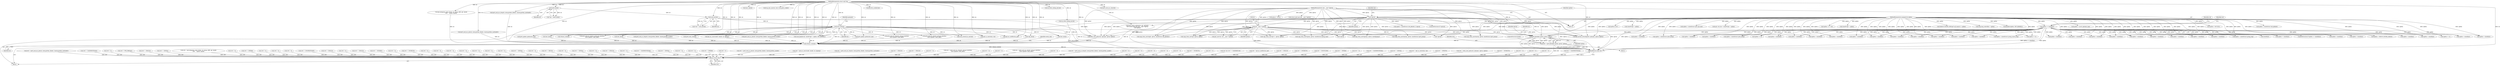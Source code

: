 digraph "0_linux_45f6fad84cc305103b28d73482b344d7f5b76f39_11@pointer" {
"1001876" [label="(Call,ipv6_flowlabel_opt(sk, optval, optlen))"];
"1000187" [label="(Call,lock_sock(sk))"];
"1000129" [label="(Call,sock_net(sk))"];
"1000124" [label="(Call,inet6_sk(sk))"];
"1000115" [label="(MethodParameterIn,struct sock *sk)"];
"1000144" [label="(Call,!optval)"];
"1000118" [label="(MethodParameterIn,char __user *optval)"];
"1000160" [label="(Call,(int __user *) optval)"];
"1000152" [label="(Call,optlen >= sizeof(int))"];
"1000119" [label="(MethodParameterIn,unsigned int optlen)"];
"1001874" [label="(Call,retv = ipv6_flowlabel_opt(sk, optval, optlen))"];
"1002054" [label="(Return,return retv;)"];
"1002049" [label="(Call,release_sock(sk))"];
"1001471" [label="(Call,ipv6_sock_ac_drop(sk, mreq.ipv6mr_ifindex, &mreq.ipv6mr_acaddr))"];
"1001878" [label="(Identifier,optval)"];
"1000265" [label="(Call,ipv6_only_sock(sk))"];
"1000723" [label="(Call,optlen < sizeof(int))"];
"1001859" [label="(Call,optlen < sizeof(int))"];
"1000274" [label="(Call,retv = -EADDRNOTAVAIL)"];
"1001897" [label="(Call,xfrm_user_policy(sk, optname, optval, optlen))"];
"1001407" [label="(Call,retv = ipv6_sock_mc_join(sk, mreq.ipv6mr_ifindex, &mreq.ipv6mr_multiaddr))"];
"1001598" [label="(Call,retv = -EADDRNOTAVAIL)"];
"1000509" [label="(Call,optlen < sizeof(int))"];
"1001057" [label="(Call,sock_kmalloc(sk, sizeof(*opt) + optlen, GFP_KERNEL))"];
"1000469" [label="(Call,optlen < sizeof(int))"];
"1001880" [label="(ControlStructure,break;)"];
"1001185" [label="(Call,retv = 0)"];
"1000120" [label="(Block,)"];
"1000295" [label="(Call,inet_csk(sk))"];
"1000449" [label="(Call,optlen < sizeof(int))"];
"1000127" [label="(Call,*net = sock_net(sk))"];
"1000873" [label="(Call,retv = PTR_ERR(opt))"];
"1001487" [label="(Call,optlen < sizeof(struct group_req))"];
"1001421" [label="(Call,ipv6_sock_mc_drop(sk, mreq.ipv6mr_ifindex, &mreq.ipv6mr_multiaddr))"];
"1000829" [label="(Call,optlen > 8 * 255)"];
"1001576" [label="(Call,retv = -EFAULT)"];
"1000191" [label="(Block,)"];
"1001089" [label="(Call,sizeof(*opt) + optlen)"];
"1000187" [label="(Call,lock_sock(sk))"];
"1001759" [label="(Call,retv = -EINVAL)"];
"1001120" [label="(Call,retv = ip6_datagram_send_ctl(net, sk, &msg, &fl6, opt, &junk,\n\t\t\t\t\t     &junk, &junk))"];
"1001280" [label="(Call,retv = 0)"];
"1002049" [label="(Call,release_sock(sk))"];
"1001883" [label="(Call,retv = -EPERM)"];
"1002045" [label="(Call,retv = 0)"];
"1000921" [label="(Call,retv = 0)"];
"1000815" [label="(Call,!optval)"];
"1000158" [label="(Call,get_user(val, (int __user *) optval))"];
"1000959" [label="(Call,!optval)"];
"1000336" [label="(Call,tcp_sync_mss(sk, icsk->icsk_pmtu_cookie))"];
"1001853" [label="(Call,retv = 0)"];
"1000926" [label="(Call,ipv6_update_options(sk, opt))"];
"1000134" [label="(Call,retv = -ENOPROTOOPT)"];
"1000948" [label="(Call,optlen == 0)"];
"1000122" [label="(Call,*np = inet6_sk(sk))"];
"1000154" [label="(Call,sizeof(int))"];
"1001497" [label="(Call,copy_from_user(&greq, optval, sizeof(struct group_req)))"];
"1000162" [label="(Identifier,optval)"];
"1001391" [label="(Call,retv = -EFAULT)"];
"1000153" [label="(Identifier,optlen)"];
"1001367" [label="(Call,retv = 0)"];
"1000703" [label="(Call,optlen < sizeof(int))"];
"1000188" [label="(Identifier,sk)"];
"1001387" [label="(Call,inet_sk(sk))"];
"1001094" [label="(Call,retv = -EFAULT)"];
"1001355" [label="(Call,retv = -ENODEV)"];
"1000776" [label="(Call,retv = 0)"];
"1001879" [label="(Identifier,optlen)"];
"1000954" [label="(Call,optlen < sizeof(struct in6_pktinfo) || !optval)"];
"1000683" [label="(Call,optlen < sizeof(int))"];
"1001065" [label="(Call,retv = -ENOBUFS)"];
"1000125" [label="(Identifier,sk)"];
"1001313" [label="(Call,retv = 0)"];
"1001257" [label="(Call,optlen != sizeof(int))"];
"1001835" [label="(Call,optlen < sizeof(int))"];
"1000583" [label="(Call,retv = 0)"];
"1001165" [label="(Call,optlen < sizeof(int))"];
"1000179" [label="(Call,ip6_mroute_setsockopt(sk, optname, optval, optlen))"];
"1001781" [label="(Call,ip6_ra_control(sk, val))"];
"1000421" [label="(Call,retv = 0)"];
"1001687" [label="(Call,optlen < GROUP_FILTER_SIZE(0))"];
"1000144" [label="(Call,!optval)"];
"1001446" [label="(Call,copy_from_user(&mreq, optval, sizeof(struct ipv6_mreq)))"];
"1002052" [label="(Identifier,needs_rtnl)"];
"1001750" [label="(Call,GROUP_FILTER_SIZE(gsf->gf_numsrc) > optlen)"];
"1000569" [label="(Call,optlen < sizeof(int))"];
"1000603" [label="(Call,retv = 0)"];
"1000118" [label="(MethodParameterIn,char __user *optval)"];
"1001106" [label="(Call,msg.msg_controllen = optlen)"];
"1000677" [label="(Call,retv = 0)"];
"1001704" [label="(Call,kmalloc(optlen, GFP_KERNEL))"];
"1000147" [label="(Identifier,val)"];
"1001040" [label="(Call,optlen == 0)"];
"1001721" [label="(Call,copy_from_user(gsf, optval, optlen))"];
"1000623" [label="(Call,retv = 0)"];
"1000483" [label="(Call,retv = 0)"];
"1000434" [label="(Call,inet_sk(sk))"];
"1000878" [label="(Call,retv = -EINVAL)"];
"1001396" [label="(Call,copy_from_user(&mreq, optval, sizeof(struct ipv6_mreq)))"];
"1001806" [label="(Call,retv = 0)"];
"1000159" [label="(Identifier,val)"];
"1001693" [label="(Call,optlen > sysctl_optmem_max)"];
"1002055" [label="(Identifier,retv)"];
"1000238" [label="(Call,retv = -EBUSY)"];
"1001766" [label="(Call,ip6_mc_msfilter(sk, gsf))"];
"1000697" [label="(Call,retv = 0)"];
"1000772" [label="(Call,inet_sk(sk))"];
"1001044" [label="(Call,retv = -EINVAL)"];
"1001245" [label="(Call,retv = 0)"];
"1000160" [label="(Call,(int __user *) optval)"];
"1000143" [label="(ControlStructure,if (!optval))"];
"1000589" [label="(Call,optlen < sizeof(int))"];
"1001716" [label="(Call,retv = -EFAULT)"];
"1000765" [label="(Call,optlen < sizeof(int))"];
"1000417" [label="(Call,sk_refcnt_debug_inc(sk))"];
"1000807" [label="(Call,optlen == 0)"];
"1002025" [label="(Call,retv = 0)"];
"1001875" [label="(Identifier,retv)"];
"1000130" [label="(Identifier,sk)"];
"1001513" [label="(Call,retv = -EADDRNOTAVAIL)"];
"1001299" [label="(Call,retv = -EINVAL)"];
"1000529" [label="(Call,optlen < sizeof(int))"];
"1002000" [label="(Call,retv = 0)"];
"1000463" [label="(Call,retv = 0)"];
"1000835" [label="(Call,retv = -EPERM)"];
"1000443" [label="(Call,retv = 0)"];
"1001876" [label="(Call,ipv6_flowlabel_opt(sk, optval, optlen))"];
"1000279" [label="(Call,fl6_free_socklist(sk))"];
"1001457" [label="(Call,retv = ipv6_sock_ac_join(sk, mreq.ipv6mr_ifindex, &mreq.ipv6mr_acaddr))"];
"1000151" [label="(ControlStructure,if (optlen >= sizeof(int)))"];
"1001674" [label="(Call,retv = ip6_mc_source(add, omode, sk, &greqs))"];
"1000115" [label="(MethodParameterIn,struct sock *sk)"];
"1001419" [label="(Call,retv = ipv6_sock_mc_drop(sk, mreq.ipv6mr_ifindex, &mreq.ipv6mr_multiaddr))"];
"1001326" [label="(Call,optlen < sizeof(int))"];
"1002065" [label="(MethodReturn,static int)"];
"1000629" [label="(Call,optlen < sizeof(int))"];
"1000129" [label="(Call,sock_net(sk))"];
"1000190" [label="(Identifier,optname)"];
"1001492" [label="(Call,retv = -EFAULT)"];
"1001145" [label="(Call,ipv6_update_options(sk, opt))"];
"1002054" [label="(Return,return retv;)"];
"1001877" [label="(Identifier,sk)"];
"1000970" [label="(Call,retv = -EFAULT)"];
"1001049" [label="(Call,optlen > 64*1024)"];
"1001869" [label="(Call,retv = 0)"];
"1001376" [label="(Call,optlen < sizeof(struct ipv6_mreq))"];
"1000489" [label="(Call,optlen < sizeof(int))"];
"1001532" [label="(Call,ipv6_sock_mc_join(sk, greq.gr_interface,\n\t\t\t\t\t\t &psin6->sin6_addr))"];
"1001542" [label="(Call,retv = ipv6_sock_mc_drop(sk, greq.gr_interface,\n\t\t\t\t\t\t &psin6->sin6_addr))"];
"1001459" [label="(Call,ipv6_sock_ac_join(sk, mreq.ipv6mr_ifindex, &mreq.ipv6mr_acaddr))"];
"1001829" [label="(Call,retv = 0)"];
"1001676" [label="(Call,ip6_mc_source(add, omode, sk, &greqs))"];
"1002006" [label="(Call,optlen < sizeof(int))"];
"1002035" [label="(Call,retv = 0)"];
"1001436" [label="(Call,optlen < sizeof(struct ipv6_mreq))"];
"1000955" [label="(Call,optlen < sizeof(struct in6_pktinfo))"];
"1001530" [label="(Call,retv = ipv6_sock_mc_join(sk, greq.gr_interface,\n\t\t\t\t\t\t &psin6->sin6_addr))"];
"1001643" [label="(Call,ipv6_sock_mc_join(sk, greqs.gsr_interface,\n\t\t\t\t\t\t &psin6->sin6_addr))"];
"1000609" [label="(Call,optlen < sizeof(int))"];
"1001198" [label="(Call,optlen < sizeof(int))"];
"1001224" [label="(Call,retv = 0)"];
"1001469" [label="(Call,retv = ipv6_sock_ac_drop(sk, mreq.ipv6mr_ifindex, &mreq.ipv6mr_acaddr))"];
"1000717" [label="(Call,retv = 0)"];
"1000429" [label="(Call,optlen < sizeof(int))"];
"1000549" [label="(Call,optlen < sizeof(int))"];
"1001099" [label="(Call,copy_from_user(opt+1, optval, optlen))"];
"1000643" [label="(Call,retv = 0)"];
"1000963" [label="(Call,copy_from_user(&pkt, optval, sizeof(struct in6_pktinfo)))"];
"1001874" [label="(Call,retv = ipv6_flowlabel_opt(sk, optval, optlen))"];
"1002057" [label="(Call,release_sock(sk))"];
"1000503" [label="(Call,retv = 0)"];
"1000826" [label="(Call,optlen & 0x7)"];
"1001140" [label="(Call,retv = 0)"];
"1001569" [label="(Call,copy_from_user(&greqs, optval, sizeof(greqs)))"];
"1001787" [label="(Call,optlen < sizeof(int))"];
"1000283" [label="(Call,sk_refcnt_debug_dec(sk))"];
"1000563" [label="(Call,retv = 0)"];
"1001711" [label="(Call,retv = -ENOBUFS)"];
"1000796" [label="(Call,retv = 0)"];
"1001653" [label="(Call,retv && retv != -EADDRINUSE)"];
"1001409" [label="(Call,ipv6_sock_mc_join(sk, mreq.ipv6mr_ifindex, &mreq.ipv6mr_multiaddr))"];
"1000145" [label="(Identifier,optval)"];
"1001059" [label="(Call,sizeof(*opt) + optlen)"];
"1001764" [label="(Call,retv = ip6_mc_msfilter(sk, gsf))"];
"1001774" [label="(Call,optlen < sizeof(int))"];
"1001441" [label="(Call,retv = -EFAULT)"];
"1001230" [label="(Call,optlen < sizeof(int))"];
"1000194" [label="(Call,optlen < sizeof(int))"];
"1001563" [label="(Call,optlen < sizeof(struct group_source_req))"];
"1001544" [label="(Call,ipv6_sock_mc_drop(sk, greq.gr_interface,\n\t\t\t\t\t\t &psin6->sin6_addr))"];
"1001744" [label="(Call,retv = -ENOBUFS)"];
"1000649" [label="(Call,optlen < sizeof(int))"];
"1000119" [label="(MethodParameterIn,unsigned int optlen)"];
"1000810" [label="(Call,optval = NULL)"];
"1000124" [label="(Call,inet6_sk(sk))"];
"1000258" [label="(Call,retv = -ENOTCONN)"];
"1001122" [label="(Call,ip6_datagram_send_ctl(net, sk, &msg, &fl6, opt, &junk,\n\t\t\t\t\t     &junk, &junk))"];
"1000759" [label="(Call,retv = -EPERM)"];
"1000865" [label="(Call,(struct ipv6_opt_hdr __user *)optval)"];
"1001812" [label="(Call,optlen < sizeof(int))"];
"1001914" [label="(Call,optlen < sizeof(int))"];
"1001006" [label="(Call,retv = 0)"];
"1000821" [label="(Call,optlen < sizeof(struct ipv6_opt_hdr))"];
"1001289" [label="(Call,retv = -EADDRNOTAVAIL)"];
"1000168" [label="(Identifier,val)"];
"1000152" [label="(Call,optlen >= sizeof(int))"];
"1000281" [label="(Call,ipv6_sock_mc_close(sk))"];
"1001919" [label="(Call,retv = -EINVAL)"];
"1001779" [label="(Call,retv = ip6_ra_control(sk, val))"];
"1001381" [label="(Call,retv = -EPROTO)"];
"1000857" [label="(Call,sock_owned_by_user(sk))"];
"1002050" [label="(Identifier,sk)"];
"1001895" [label="(Call,retv = xfrm_user_policy(sk, optname, optval, optlen))"];
"1001697" [label="(Call,retv = -ENOBUFS)"];
"1000543" [label="(Call,retv = 0)"];
"1000523" [label="(Call,retv = 0)"];
"1000861" [label="(Call,ipv6_renew_options(sk, opt, optname,\n \t\t\t\t\t (struct ipv6_opt_hdr __user *)optval,\n \t\t\t\t\t optlen))"];
"1000782" [label="(Call,optlen < sizeof(int))"];
"1000737" [label="(Call,retv = 0)"];
"1000229" [label="(Call,udp_sk(sk))"];
"1001085" [label="(Call,opt->tot_len = sizeof(*opt) + optlen)"];
"1001876" -> "1001874"  [label="AST: "];
"1001876" -> "1001879"  [label="CFG: "];
"1001877" -> "1001876"  [label="AST: "];
"1001878" -> "1001876"  [label="AST: "];
"1001879" -> "1001876"  [label="AST: "];
"1001874" -> "1001876"  [label="CFG: "];
"1001876" -> "1002065"  [label="DDG: optval"];
"1001876" -> "1002065"  [label="DDG: optlen"];
"1001876" -> "1001874"  [label="DDG: sk"];
"1001876" -> "1001874"  [label="DDG: optval"];
"1001876" -> "1001874"  [label="DDG: optlen"];
"1000187" -> "1001876"  [label="DDG: sk"];
"1000115" -> "1001876"  [label="DDG: sk"];
"1000144" -> "1001876"  [label="DDG: optval"];
"1000160" -> "1001876"  [label="DDG: optval"];
"1000118" -> "1001876"  [label="DDG: optval"];
"1000152" -> "1001876"  [label="DDG: optlen"];
"1000119" -> "1001876"  [label="DDG: optlen"];
"1001876" -> "1002049"  [label="DDG: sk"];
"1000187" -> "1000120"  [label="AST: "];
"1000187" -> "1000188"  [label="CFG: "];
"1000188" -> "1000187"  [label="AST: "];
"1000190" -> "1000187"  [label="CFG: "];
"1000187" -> "1002065"  [label="DDG: lock_sock(sk)"];
"1000129" -> "1000187"  [label="DDG: sk"];
"1000115" -> "1000187"  [label="DDG: sk"];
"1000187" -> "1000229"  [label="DDG: sk"];
"1000187" -> "1000265"  [label="DDG: sk"];
"1000187" -> "1000434"  [label="DDG: sk"];
"1000187" -> "1000772"  [label="DDG: sk"];
"1000187" -> "1000857"  [label="DDG: sk"];
"1000187" -> "1000926"  [label="DDG: sk"];
"1000187" -> "1001057"  [label="DDG: sk"];
"1000187" -> "1001145"  [label="DDG: sk"];
"1000187" -> "1001387"  [label="DDG: sk"];
"1000187" -> "1001459"  [label="DDG: sk"];
"1000187" -> "1001471"  [label="DDG: sk"];
"1000187" -> "1001532"  [label="DDG: sk"];
"1000187" -> "1001544"  [label="DDG: sk"];
"1000187" -> "1001643"  [label="DDG: sk"];
"1000187" -> "1001676"  [label="DDG: sk"];
"1000187" -> "1001766"  [label="DDG: sk"];
"1000187" -> "1001781"  [label="DDG: sk"];
"1000187" -> "1001897"  [label="DDG: sk"];
"1000187" -> "1002049"  [label="DDG: sk"];
"1000187" -> "1002057"  [label="DDG: sk"];
"1000129" -> "1000127"  [label="AST: "];
"1000129" -> "1000130"  [label="CFG: "];
"1000130" -> "1000129"  [label="AST: "];
"1000127" -> "1000129"  [label="CFG: "];
"1000129" -> "1002065"  [label="DDG: sk"];
"1000129" -> "1000127"  [label="DDG: sk"];
"1000124" -> "1000129"  [label="DDG: sk"];
"1000115" -> "1000129"  [label="DDG: sk"];
"1000129" -> "1000179"  [label="DDG: sk"];
"1000124" -> "1000122"  [label="AST: "];
"1000124" -> "1000125"  [label="CFG: "];
"1000125" -> "1000124"  [label="AST: "];
"1000122" -> "1000124"  [label="CFG: "];
"1000124" -> "1000122"  [label="DDG: sk"];
"1000115" -> "1000124"  [label="DDG: sk"];
"1000115" -> "1000114"  [label="AST: "];
"1000115" -> "1002065"  [label="DDG: sk"];
"1000115" -> "1000179"  [label="DDG: sk"];
"1000115" -> "1000229"  [label="DDG: sk"];
"1000115" -> "1000265"  [label="DDG: sk"];
"1000115" -> "1000279"  [label="DDG: sk"];
"1000115" -> "1000281"  [label="DDG: sk"];
"1000115" -> "1000283"  [label="DDG: sk"];
"1000115" -> "1000295"  [label="DDG: sk"];
"1000115" -> "1000336"  [label="DDG: sk"];
"1000115" -> "1000417"  [label="DDG: sk"];
"1000115" -> "1000434"  [label="DDG: sk"];
"1000115" -> "1000772"  [label="DDG: sk"];
"1000115" -> "1000857"  [label="DDG: sk"];
"1000115" -> "1000861"  [label="DDG: sk"];
"1000115" -> "1000926"  [label="DDG: sk"];
"1000115" -> "1001057"  [label="DDG: sk"];
"1000115" -> "1001122"  [label="DDG: sk"];
"1000115" -> "1001145"  [label="DDG: sk"];
"1000115" -> "1001387"  [label="DDG: sk"];
"1000115" -> "1001409"  [label="DDG: sk"];
"1000115" -> "1001421"  [label="DDG: sk"];
"1000115" -> "1001459"  [label="DDG: sk"];
"1000115" -> "1001471"  [label="DDG: sk"];
"1000115" -> "1001532"  [label="DDG: sk"];
"1000115" -> "1001544"  [label="DDG: sk"];
"1000115" -> "1001643"  [label="DDG: sk"];
"1000115" -> "1001676"  [label="DDG: sk"];
"1000115" -> "1001766"  [label="DDG: sk"];
"1000115" -> "1001781"  [label="DDG: sk"];
"1000115" -> "1001897"  [label="DDG: sk"];
"1000115" -> "1002049"  [label="DDG: sk"];
"1000115" -> "1002057"  [label="DDG: sk"];
"1000144" -> "1000143"  [label="AST: "];
"1000144" -> "1000145"  [label="CFG: "];
"1000145" -> "1000144"  [label="AST: "];
"1000147" -> "1000144"  [label="CFG: "];
"1000153" -> "1000144"  [label="CFG: "];
"1000144" -> "1002065"  [label="DDG: !optval"];
"1000144" -> "1002065"  [label="DDG: optval"];
"1000118" -> "1000144"  [label="DDG: optval"];
"1000144" -> "1000160"  [label="DDG: optval"];
"1000144" -> "1000179"  [label="DDG: optval"];
"1000144" -> "1000815"  [label="DDG: optval"];
"1000144" -> "1000954"  [label="DDG: !optval"];
"1000144" -> "1000959"  [label="DDG: optval"];
"1000144" -> "1000963"  [label="DDG: optval"];
"1000144" -> "1001099"  [label="DDG: optval"];
"1000144" -> "1001396"  [label="DDG: optval"];
"1000144" -> "1001446"  [label="DDG: optval"];
"1000144" -> "1001497"  [label="DDG: optval"];
"1000144" -> "1001569"  [label="DDG: optval"];
"1000144" -> "1001721"  [label="DDG: optval"];
"1000144" -> "1001897"  [label="DDG: optval"];
"1000118" -> "1000114"  [label="AST: "];
"1000118" -> "1002065"  [label="DDG: optval"];
"1000118" -> "1000160"  [label="DDG: optval"];
"1000118" -> "1000179"  [label="DDG: optval"];
"1000118" -> "1000810"  [label="DDG: optval"];
"1000118" -> "1000815"  [label="DDG: optval"];
"1000118" -> "1000865"  [label="DDG: optval"];
"1000118" -> "1000959"  [label="DDG: optval"];
"1000118" -> "1000963"  [label="DDG: optval"];
"1000118" -> "1001099"  [label="DDG: optval"];
"1000118" -> "1001396"  [label="DDG: optval"];
"1000118" -> "1001446"  [label="DDG: optval"];
"1000118" -> "1001497"  [label="DDG: optval"];
"1000118" -> "1001569"  [label="DDG: optval"];
"1000118" -> "1001721"  [label="DDG: optval"];
"1000118" -> "1001897"  [label="DDG: optval"];
"1000160" -> "1000158"  [label="AST: "];
"1000160" -> "1000162"  [label="CFG: "];
"1000161" -> "1000160"  [label="AST: "];
"1000162" -> "1000160"  [label="AST: "];
"1000158" -> "1000160"  [label="CFG: "];
"1000160" -> "1002065"  [label="DDG: optval"];
"1000160" -> "1000158"  [label="DDG: optval"];
"1000160" -> "1000179"  [label="DDG: optval"];
"1000160" -> "1000815"  [label="DDG: optval"];
"1000160" -> "1000959"  [label="DDG: optval"];
"1000160" -> "1000963"  [label="DDG: optval"];
"1000160" -> "1001099"  [label="DDG: optval"];
"1000160" -> "1001396"  [label="DDG: optval"];
"1000160" -> "1001446"  [label="DDG: optval"];
"1000160" -> "1001497"  [label="DDG: optval"];
"1000160" -> "1001569"  [label="DDG: optval"];
"1000160" -> "1001721"  [label="DDG: optval"];
"1000160" -> "1001897"  [label="DDG: optval"];
"1000152" -> "1000151"  [label="AST: "];
"1000152" -> "1000154"  [label="CFG: "];
"1000153" -> "1000152"  [label="AST: "];
"1000154" -> "1000152"  [label="AST: "];
"1000159" -> "1000152"  [label="CFG: "];
"1000168" -> "1000152"  [label="CFG: "];
"1000152" -> "1002065"  [label="DDG: optlen >= sizeof(int)"];
"1000152" -> "1002065"  [label="DDG: optlen"];
"1000119" -> "1000152"  [label="DDG: optlen"];
"1000152" -> "1000179"  [label="DDG: optlen"];
"1000152" -> "1000194"  [label="DDG: optlen"];
"1000152" -> "1000429"  [label="DDG: optlen"];
"1000152" -> "1000449"  [label="DDG: optlen"];
"1000152" -> "1000469"  [label="DDG: optlen"];
"1000152" -> "1000489"  [label="DDG: optlen"];
"1000152" -> "1000509"  [label="DDG: optlen"];
"1000152" -> "1000529"  [label="DDG: optlen"];
"1000152" -> "1000549"  [label="DDG: optlen"];
"1000152" -> "1000569"  [label="DDG: optlen"];
"1000152" -> "1000589"  [label="DDG: optlen"];
"1000152" -> "1000609"  [label="DDG: optlen"];
"1000152" -> "1000629"  [label="DDG: optlen"];
"1000152" -> "1000649"  [label="DDG: optlen"];
"1000152" -> "1000683"  [label="DDG: optlen"];
"1000152" -> "1000703"  [label="DDG: optlen"];
"1000152" -> "1000723"  [label="DDG: optlen"];
"1000152" -> "1000765"  [label="DDG: optlen"];
"1000152" -> "1000782"  [label="DDG: optlen"];
"1000152" -> "1000807"  [label="DDG: optlen"];
"1000152" -> "1000948"  [label="DDG: optlen"];
"1000152" -> "1001040"  [label="DDG: optlen"];
"1000152" -> "1001165"  [label="DDG: optlen"];
"1000152" -> "1001198"  [label="DDG: optlen"];
"1000152" -> "1001230"  [label="DDG: optlen"];
"1000152" -> "1001257"  [label="DDG: optlen"];
"1000152" -> "1001326"  [label="DDG: optlen"];
"1000152" -> "1001376"  [label="DDG: optlen"];
"1000152" -> "1001436"  [label="DDG: optlen"];
"1000152" -> "1001487"  [label="DDG: optlen"];
"1000152" -> "1001563"  [label="DDG: optlen"];
"1000152" -> "1001687"  [label="DDG: optlen"];
"1000152" -> "1001774"  [label="DDG: optlen"];
"1000152" -> "1001787"  [label="DDG: optlen"];
"1000152" -> "1001812"  [label="DDG: optlen"];
"1000152" -> "1001835"  [label="DDG: optlen"];
"1000152" -> "1001859"  [label="DDG: optlen"];
"1000152" -> "1001897"  [label="DDG: optlen"];
"1000152" -> "1001914"  [label="DDG: optlen"];
"1000152" -> "1002006"  [label="DDG: optlen"];
"1000119" -> "1000114"  [label="AST: "];
"1000119" -> "1002065"  [label="DDG: optlen"];
"1000119" -> "1000179"  [label="DDG: optlen"];
"1000119" -> "1000194"  [label="DDG: optlen"];
"1000119" -> "1000429"  [label="DDG: optlen"];
"1000119" -> "1000449"  [label="DDG: optlen"];
"1000119" -> "1000469"  [label="DDG: optlen"];
"1000119" -> "1000489"  [label="DDG: optlen"];
"1000119" -> "1000509"  [label="DDG: optlen"];
"1000119" -> "1000529"  [label="DDG: optlen"];
"1000119" -> "1000549"  [label="DDG: optlen"];
"1000119" -> "1000569"  [label="DDG: optlen"];
"1000119" -> "1000589"  [label="DDG: optlen"];
"1000119" -> "1000609"  [label="DDG: optlen"];
"1000119" -> "1000629"  [label="DDG: optlen"];
"1000119" -> "1000649"  [label="DDG: optlen"];
"1000119" -> "1000683"  [label="DDG: optlen"];
"1000119" -> "1000703"  [label="DDG: optlen"];
"1000119" -> "1000723"  [label="DDG: optlen"];
"1000119" -> "1000765"  [label="DDG: optlen"];
"1000119" -> "1000782"  [label="DDG: optlen"];
"1000119" -> "1000807"  [label="DDG: optlen"];
"1000119" -> "1000821"  [label="DDG: optlen"];
"1000119" -> "1000826"  [label="DDG: optlen"];
"1000119" -> "1000829"  [label="DDG: optlen"];
"1000119" -> "1000861"  [label="DDG: optlen"];
"1000119" -> "1000948"  [label="DDG: optlen"];
"1000119" -> "1000955"  [label="DDG: optlen"];
"1000119" -> "1001040"  [label="DDG: optlen"];
"1000119" -> "1001049"  [label="DDG: optlen"];
"1000119" -> "1001057"  [label="DDG: optlen"];
"1000119" -> "1001059"  [label="DDG: optlen"];
"1000119" -> "1001085"  [label="DDG: optlen"];
"1000119" -> "1001089"  [label="DDG: optlen"];
"1000119" -> "1001099"  [label="DDG: optlen"];
"1000119" -> "1001106"  [label="DDG: optlen"];
"1000119" -> "1001165"  [label="DDG: optlen"];
"1000119" -> "1001198"  [label="DDG: optlen"];
"1000119" -> "1001230"  [label="DDG: optlen"];
"1000119" -> "1001257"  [label="DDG: optlen"];
"1000119" -> "1001326"  [label="DDG: optlen"];
"1000119" -> "1001376"  [label="DDG: optlen"];
"1000119" -> "1001436"  [label="DDG: optlen"];
"1000119" -> "1001487"  [label="DDG: optlen"];
"1000119" -> "1001563"  [label="DDG: optlen"];
"1000119" -> "1001687"  [label="DDG: optlen"];
"1000119" -> "1001693"  [label="DDG: optlen"];
"1000119" -> "1001704"  [label="DDG: optlen"];
"1000119" -> "1001721"  [label="DDG: optlen"];
"1000119" -> "1001750"  [label="DDG: optlen"];
"1000119" -> "1001774"  [label="DDG: optlen"];
"1000119" -> "1001787"  [label="DDG: optlen"];
"1000119" -> "1001812"  [label="DDG: optlen"];
"1000119" -> "1001835"  [label="DDG: optlen"];
"1000119" -> "1001859"  [label="DDG: optlen"];
"1000119" -> "1001897"  [label="DDG: optlen"];
"1000119" -> "1001914"  [label="DDG: optlen"];
"1000119" -> "1002006"  [label="DDG: optlen"];
"1001874" -> "1000191"  [label="AST: "];
"1001875" -> "1001874"  [label="AST: "];
"1001880" -> "1001874"  [label="CFG: "];
"1001874" -> "1002065"  [label="DDG: retv"];
"1001874" -> "1002065"  [label="DDG: ipv6_flowlabel_opt(sk, optval, optlen)"];
"1001874" -> "1002054"  [label="DDG: retv"];
"1002054" -> "1000120"  [label="AST: "];
"1002054" -> "1002055"  [label="CFG: "];
"1002055" -> "1002054"  [label="AST: "];
"1002065" -> "1002054"  [label="CFG: "];
"1002054" -> "1002065"  [label="DDG: <RET>"];
"1002055" -> "1002054"  [label="DDG: retv"];
"1001185" -> "1002054"  [label="DDG: retv"];
"1001895" -> "1002054"  [label="DDG: retv"];
"1001407" -> "1002054"  [label="DDG: retv"];
"1000421" -> "1002054"  [label="DDG: retv"];
"1001355" -> "1002054"  [label="DDG: retv"];
"1001919" -> "1002054"  [label="DDG: retv"];
"1001419" -> "1002054"  [label="DDG: retv"];
"1000258" -> "1002054"  [label="DDG: retv"];
"1001120" -> "1002054"  [label="DDG: retv"];
"1001869" -> "1002054"  [label="DDG: retv"];
"1001829" -> "1002054"  [label="DDG: retv"];
"1000677" -> "1002054"  [label="DDG: retv"];
"1000873" -> "1002054"  [label="DDG: retv"];
"1001883" -> "1002054"  [label="DDG: retv"];
"1001044" -> "1002054"  [label="DDG: retv"];
"1000523" -> "1002054"  [label="DDG: retv"];
"1001065" -> "1002054"  [label="DDG: retv"];
"1002045" -> "1002054"  [label="DDG: retv"];
"1001530" -> "1002054"  [label="DDG: retv"];
"1000238" -> "1002054"  [label="DDG: retv"];
"1000274" -> "1002054"  [label="DDG: retv"];
"1001598" -> "1002054"  [label="DDG: retv"];
"1001492" -> "1002054"  [label="DDG: retv"];
"1000643" -> "1002054"  [label="DDG: retv"];
"1002000" -> "1002054"  [label="DDG: retv"];
"1001289" -> "1002054"  [label="DDG: retv"];
"1001779" -> "1002054"  [label="DDG: retv"];
"1001006" -> "1002054"  [label="DDG: retv"];
"1001653" -> "1002054"  [label="DDG: retv"];
"1001542" -> "1002054"  [label="DDG: retv"];
"1001759" -> "1002054"  [label="DDG: retv"];
"1002035" -> "1002054"  [label="DDG: retv"];
"1000583" -> "1002054"  [label="DDG: retv"];
"1000623" -> "1002054"  [label="DDG: retv"];
"1000759" -> "1002054"  [label="DDG: retv"];
"1000776" -> "1002054"  [label="DDG: retv"];
"1001513" -> "1002054"  [label="DDG: retv"];
"1001457" -> "1002054"  [label="DDG: retv"];
"1001381" -> "1002054"  [label="DDG: retv"];
"1001299" -> "1002054"  [label="DDG: retv"];
"1001245" -> "1002054"  [label="DDG: retv"];
"1001711" -> "1002054"  [label="DDG: retv"];
"1002025" -> "1002054"  [label="DDG: retv"];
"1000603" -> "1002054"  [label="DDG: retv"];
"1001576" -> "1002054"  [label="DDG: retv"];
"1000737" -> "1002054"  [label="DDG: retv"];
"1000970" -> "1002054"  [label="DDG: retv"];
"1001391" -> "1002054"  [label="DDG: retv"];
"1001224" -> "1002054"  [label="DDG: retv"];
"1000463" -> "1002054"  [label="DDG: retv"];
"1000563" -> "1002054"  [label="DDG: retv"];
"1000878" -> "1002054"  [label="DDG: retv"];
"1001853" -> "1002054"  [label="DDG: retv"];
"1001441" -> "1002054"  [label="DDG: retv"];
"1000835" -> "1002054"  [label="DDG: retv"];
"1001280" -> "1002054"  [label="DDG: retv"];
"1000717" -> "1002054"  [label="DDG: retv"];
"1000134" -> "1002054"  [label="DDG: retv"];
"1001697" -> "1002054"  [label="DDG: retv"];
"1000543" -> "1002054"  [label="DDG: retv"];
"1001764" -> "1002054"  [label="DDG: retv"];
"1000503" -> "1002054"  [label="DDG: retv"];
"1001140" -> "1002054"  [label="DDG: retv"];
"1001744" -> "1002054"  [label="DDG: retv"];
"1001469" -> "1002054"  [label="DDG: retv"];
"1001674" -> "1002054"  [label="DDG: retv"];
"1000697" -> "1002054"  [label="DDG: retv"];
"1001716" -> "1002054"  [label="DDG: retv"];
"1001313" -> "1002054"  [label="DDG: retv"];
"1000921" -> "1002054"  [label="DDG: retv"];
"1001367" -> "1002054"  [label="DDG: retv"];
"1000443" -> "1002054"  [label="DDG: retv"];
"1001806" -> "1002054"  [label="DDG: retv"];
"1000483" -> "1002054"  [label="DDG: retv"];
"1000796" -> "1002054"  [label="DDG: retv"];
"1001094" -> "1002054"  [label="DDG: retv"];
"1002049" -> "1000120"  [label="AST: "];
"1002049" -> "1002050"  [label="CFG: "];
"1002050" -> "1002049"  [label="AST: "];
"1002052" -> "1002049"  [label="CFG: "];
"1002049" -> "1002065"  [label="DDG: release_sock(sk)"];
"1002049" -> "1002065"  [label="DDG: sk"];
"1001544" -> "1002049"  [label="DDG: sk"];
"1001781" -> "1002049"  [label="DDG: sk"];
"1001122" -> "1002049"  [label="DDG: sk"];
"1001145" -> "1002049"  [label="DDG: sk"];
"1001471" -> "1002049"  [label="DDG: sk"];
"1001766" -> "1002049"  [label="DDG: sk"];
"1000926" -> "1002049"  [label="DDG: sk"];
"1001643" -> "1002049"  [label="DDG: sk"];
"1000265" -> "1002049"  [label="DDG: sk"];
"1000417" -> "1002049"  [label="DDG: sk"];
"1000434" -> "1002049"  [label="DDG: sk"];
"1000229" -> "1002049"  [label="DDG: sk"];
"1001532" -> "1002049"  [label="DDG: sk"];
"1001676" -> "1002049"  [label="DDG: sk"];
"1000772" -> "1002049"  [label="DDG: sk"];
"1001387" -> "1002049"  [label="DDG: sk"];
"1001459" -> "1002049"  [label="DDG: sk"];
"1001421" -> "1002049"  [label="DDG: sk"];
"1001409" -> "1002049"  [label="DDG: sk"];
"1001057" -> "1002049"  [label="DDG: sk"];
"1001897" -> "1002049"  [label="DDG: sk"];
"1000861" -> "1002049"  [label="DDG: sk"];
}
